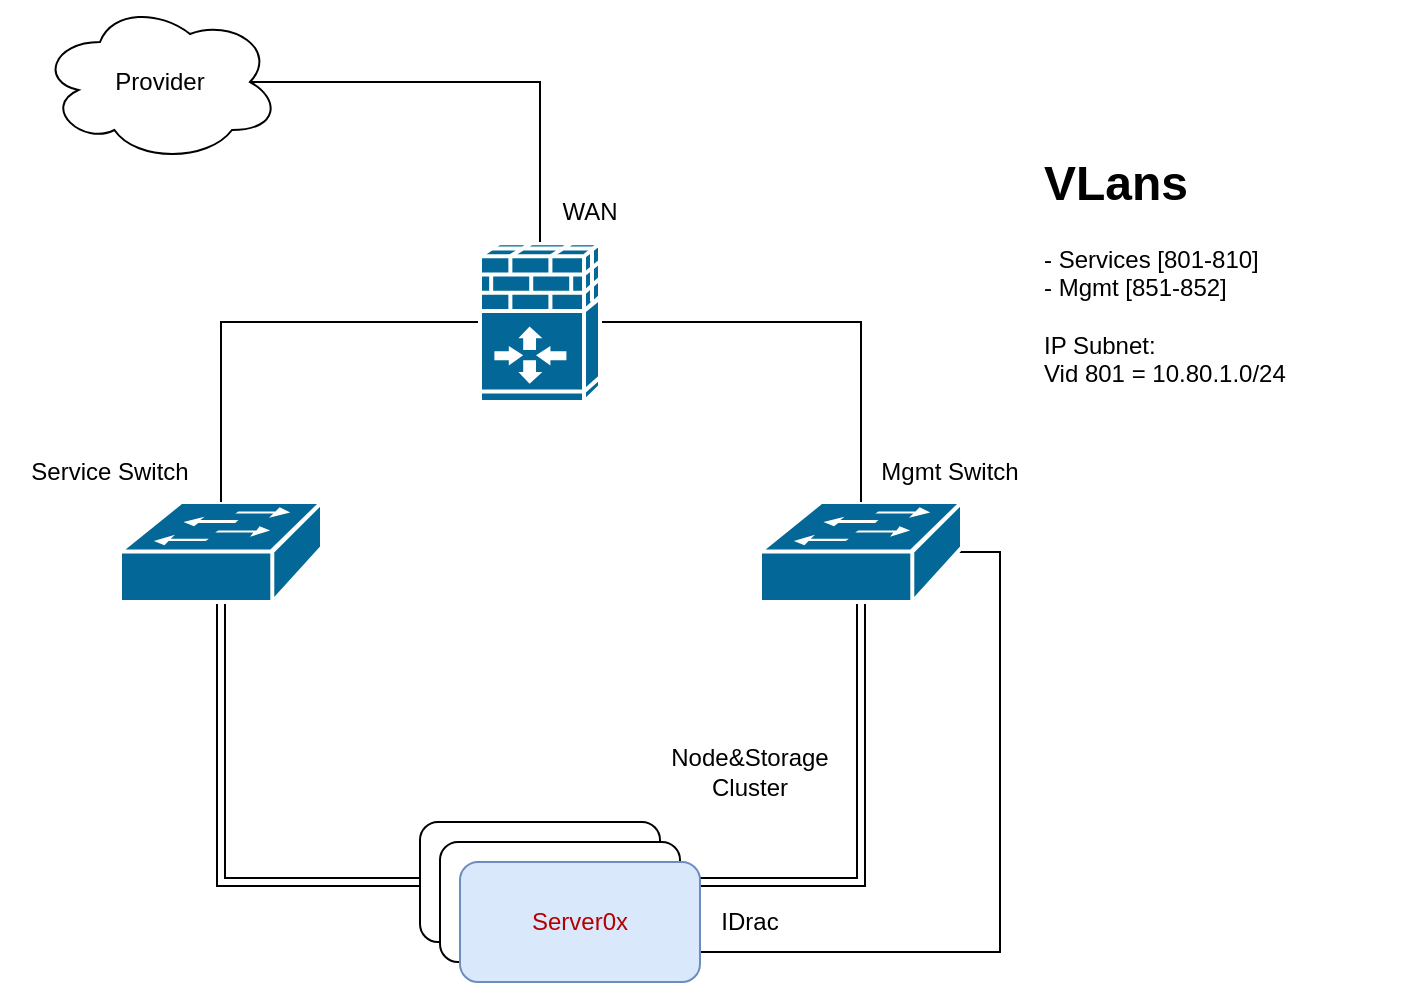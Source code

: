 <mxfile>
    <diagram name="Page-1" id="ztWUro-rzghUD-m8kAbv">
        <mxGraphModel dx="961" dy="684" grid="1" gridSize="10" guides="1" tooltips="1" connect="1" arrows="1" fold="1" page="1" pageScale="1" pageWidth="827" pageHeight="1169" math="0" shadow="0">
            <root>
                <mxCell id="0"/>
                <mxCell id="1" parent="0"/>
                <mxCell id="AY0THH2m7d75gaI-gUGR-2" value="Provider" style="ellipse;shape=cloud;whiteSpace=wrap;html=1;" parent="1" vertex="1">
                    <mxGeometry x="140" y="70" width="120" height="80" as="geometry"/>
                </mxCell>
                <mxCell id="AY0THH2m7d75gaI-gUGR-12" style="edgeStyle=orthogonalEdgeStyle;rounded=0;orthogonalLoop=1;jettySize=auto;html=1;exitX=0.5;exitY=0.98;exitDx=0;exitDy=0;exitPerimeter=0;entryX=0;entryY=0.5;entryDx=0;entryDy=0;shape=link;" parent="1" source="AY0THH2m7d75gaI-gUGR-5" target="AY0THH2m7d75gaI-gUGR-8" edge="1">
                    <mxGeometry relative="1" as="geometry"/>
                </mxCell>
                <mxCell id="AY0THH2m7d75gaI-gUGR-5" value="" style="shape=mxgraph.cisco.switches.workgroup_switch;sketch=0;html=1;pointerEvents=1;dashed=0;fillColor=#036897;strokeColor=#ffffff;strokeWidth=2;verticalLabelPosition=bottom;verticalAlign=top;align=center;outlineConnect=0;" parent="1" vertex="1">
                    <mxGeometry x="180" y="320" width="101" height="50" as="geometry"/>
                </mxCell>
                <mxCell id="AY0THH2m7d75gaI-gUGR-13" style="edgeStyle=orthogonalEdgeStyle;rounded=0;orthogonalLoop=1;jettySize=auto;html=1;exitX=0.5;exitY=0.98;exitDx=0;exitDy=0;exitPerimeter=0;entryX=1;entryY=0.5;entryDx=0;entryDy=0;shape=link;" parent="1" source="AY0THH2m7d75gaI-gUGR-6" target="AY0THH2m7d75gaI-gUGR-8" edge="1">
                    <mxGeometry relative="1" as="geometry"/>
                </mxCell>
                <mxCell id="AY0THH2m7d75gaI-gUGR-16" style="edgeStyle=orthogonalEdgeStyle;rounded=0;orthogonalLoop=1;jettySize=auto;html=1;exitX=0.98;exitY=0.5;exitDx=0;exitDy=0;exitPerimeter=0;entryX=1;entryY=0.75;entryDx=0;entryDy=0;endArrow=none;endFill=0;" parent="1" source="AY0THH2m7d75gaI-gUGR-6" target="AY0THH2m7d75gaI-gUGR-15" edge="1">
                    <mxGeometry relative="1" as="geometry">
                        <Array as="points">
                            <mxPoint x="620" y="345"/>
                            <mxPoint x="620" y="545"/>
                        </Array>
                    </mxGeometry>
                </mxCell>
                <mxCell id="AY0THH2m7d75gaI-gUGR-6" value="" style="shape=mxgraph.cisco.switches.workgroup_switch;sketch=0;html=1;pointerEvents=1;dashed=0;fillColor=#036897;strokeColor=#ffffff;strokeWidth=2;verticalLabelPosition=bottom;verticalAlign=top;align=center;outlineConnect=0;" parent="1" vertex="1">
                    <mxGeometry x="500" y="320" width="101" height="50" as="geometry"/>
                </mxCell>
                <mxCell id="AY0THH2m7d75gaI-gUGR-10" style="edgeStyle=orthogonalEdgeStyle;rounded=0;orthogonalLoop=1;jettySize=auto;html=1;exitX=0;exitY=0.5;exitDx=0;exitDy=0;exitPerimeter=0;endArrow=none;endFill=0;" parent="1" source="AY0THH2m7d75gaI-gUGR-7" target="AY0THH2m7d75gaI-gUGR-5" edge="1">
                    <mxGeometry relative="1" as="geometry"/>
                </mxCell>
                <mxCell id="AY0THH2m7d75gaI-gUGR-11" style="edgeStyle=orthogonalEdgeStyle;rounded=0;orthogonalLoop=1;jettySize=auto;html=1;exitX=1;exitY=0.5;exitDx=0;exitDy=0;exitPerimeter=0;endArrow=none;endFill=0;" parent="1" source="AY0THH2m7d75gaI-gUGR-7" target="AY0THH2m7d75gaI-gUGR-6" edge="1">
                    <mxGeometry relative="1" as="geometry"/>
                </mxCell>
                <mxCell id="AY0THH2m7d75gaI-gUGR-7" value="" style="shape=mxgraph.cisco.security.ios_firewall;sketch=0;html=1;pointerEvents=1;dashed=0;fillColor=#036897;strokeColor=#ffffff;strokeWidth=2;verticalLabelPosition=bottom;verticalAlign=top;align=center;outlineConnect=0;" parent="1" vertex="1">
                    <mxGeometry x="360" y="190" width="60" height="80" as="geometry"/>
                </mxCell>
                <mxCell id="AY0THH2m7d75gaI-gUGR-8" value="Server01" style="rounded=1;whiteSpace=wrap;html=1;" parent="1" vertex="1">
                    <mxGeometry x="330" y="480" width="120" height="60" as="geometry"/>
                </mxCell>
                <mxCell id="AY0THH2m7d75gaI-gUGR-9" style="edgeStyle=orthogonalEdgeStyle;rounded=0;orthogonalLoop=1;jettySize=auto;html=1;exitX=0.875;exitY=0.5;exitDx=0;exitDy=0;exitPerimeter=0;entryX=0.5;entryY=0;entryDx=0;entryDy=0;entryPerimeter=0;endArrow=none;endFill=0;" parent="1" source="AY0THH2m7d75gaI-gUGR-2" target="AY0THH2m7d75gaI-gUGR-7" edge="1">
                    <mxGeometry relative="1" as="geometry"/>
                </mxCell>
                <mxCell id="AY0THH2m7d75gaI-gUGR-14" value="Server01" style="rounded=1;whiteSpace=wrap;html=1;" parent="1" vertex="1">
                    <mxGeometry x="340" y="490" width="120" height="60" as="geometry"/>
                </mxCell>
                <mxCell id="AY0THH2m7d75gaI-gUGR-15" value="&lt;font color=&quot;#b30000&quot;&gt;Server0x&lt;/font&gt;" style="rounded=1;whiteSpace=wrap;html=1;fillColor=#dae8fc;strokeColor=#6c8ebf;" parent="1" vertex="1">
                    <mxGeometry x="350" y="500" width="120" height="60" as="geometry"/>
                </mxCell>
                <mxCell id="AY0THH2m7d75gaI-gUGR-17" value="Mgmt Switch" style="text;html=1;align=center;verticalAlign=middle;whiteSpace=wrap;rounded=0;" parent="1" vertex="1">
                    <mxGeometry x="540" y="290" width="110" height="30" as="geometry"/>
                </mxCell>
                <mxCell id="AY0THH2m7d75gaI-gUGR-18" value="Service Switch" style="text;html=1;align=center;verticalAlign=middle;whiteSpace=wrap;rounded=0;" parent="1" vertex="1">
                    <mxGeometry x="120" y="290" width="110" height="30" as="geometry"/>
                </mxCell>
                <mxCell id="AY0THH2m7d75gaI-gUGR-19" value="Node&amp;amp;Storage&lt;div&gt;Cluster&lt;/div&gt;" style="text;html=1;align=center;verticalAlign=middle;whiteSpace=wrap;rounded=0;" parent="1" vertex="1">
                    <mxGeometry x="440" y="440" width="110" height="30" as="geometry"/>
                </mxCell>
                <mxCell id="AY0THH2m7d75gaI-gUGR-21" value="WAN" style="text;html=1;align=center;verticalAlign=middle;whiteSpace=wrap;rounded=0;" parent="1" vertex="1">
                    <mxGeometry x="380" y="160" width="70" height="30" as="geometry"/>
                </mxCell>
                <mxCell id="AY0THH2m7d75gaI-gUGR-22" value="IDrac" style="text;html=1;align=center;verticalAlign=middle;whiteSpace=wrap;rounded=0;" parent="1" vertex="1">
                    <mxGeometry x="460" y="515" width="70" height="30" as="geometry"/>
                </mxCell>
                <mxCell id="AY0THH2m7d75gaI-gUGR-23" value="&lt;h1 style=&quot;margin-top: 0px;&quot;&gt;VLans&lt;/h1&gt;&lt;div&gt;- Services [801-810]&lt;/div&gt;&lt;div&gt;- Mgmt [851-852]&lt;/div&gt;&lt;div&gt;&lt;br&gt;&lt;/div&gt;&lt;div&gt;IP Subnet:&lt;/div&gt;&lt;div&gt;Vid 801 = 10.80.1.0/24&lt;/div&gt;&lt;div&gt;&lt;br&gt;&lt;/div&gt;" style="text;html=1;whiteSpace=wrap;overflow=hidden;rounded=0;" parent="1" vertex="1">
                    <mxGeometry x="640" y="140" width="180" height="120" as="geometry"/>
                </mxCell>
            </root>
        </mxGraphModel>
    </diagram>
</mxfile>